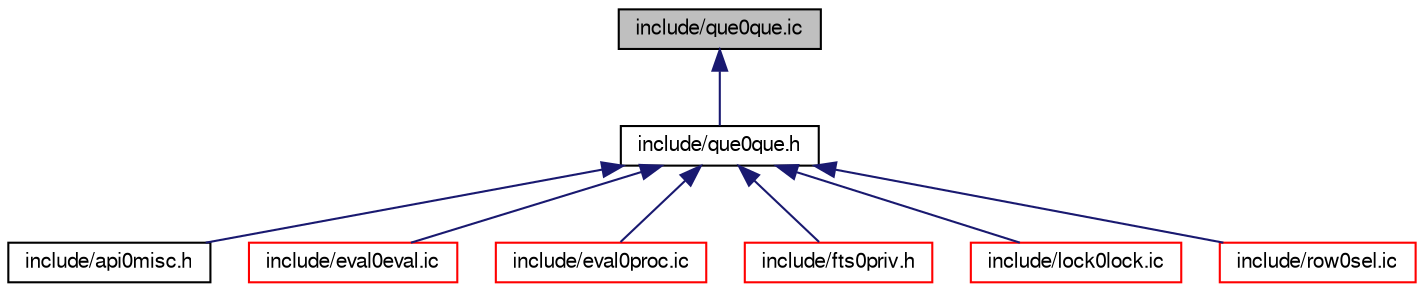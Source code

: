 digraph "include/que0que.ic"
{
  bgcolor="transparent";
  edge [fontname="FreeSans",fontsize="10",labelfontname="FreeSans",labelfontsize="10"];
  node [fontname="FreeSans",fontsize="10",shape=record];
  Node1 [label="include/que0que.ic",height=0.2,width=0.4,color="black", fillcolor="grey75", style="filled" fontcolor="black"];
  Node1 -> Node2 [dir="back",color="midnightblue",fontsize="10",style="solid",fontname="FreeSans"];
  Node2 [label="include/que0que.h",height=0.2,width=0.4,color="black",URL="$que0que_8h.html"];
  Node2 -> Node3 [dir="back",color="midnightblue",fontsize="10",style="solid",fontname="FreeSans"];
  Node3 [label="include/api0misc.h",height=0.2,width=0.4,color="black",URL="$api0misc_8h.html"];
  Node2 -> Node4 [dir="back",color="midnightblue",fontsize="10",style="solid",fontname="FreeSans"];
  Node4 [label="include/eval0eval.ic",height=0.2,width=0.4,color="red",URL="$eval0eval_8ic.html"];
  Node2 -> Node5 [dir="back",color="midnightblue",fontsize="10",style="solid",fontname="FreeSans"];
  Node5 [label="include/eval0proc.ic",height=0.2,width=0.4,color="red",URL="$eval0proc_8ic.html"];
  Node2 -> Node6 [dir="back",color="midnightblue",fontsize="10",style="solid",fontname="FreeSans"];
  Node6 [label="include/fts0priv.h",height=0.2,width=0.4,color="red",URL="$fts0priv_8h.html"];
  Node2 -> Node7 [dir="back",color="midnightblue",fontsize="10",style="solid",fontname="FreeSans"];
  Node7 [label="include/lock0lock.ic",height=0.2,width=0.4,color="red",URL="$lock0lock_8ic.html"];
  Node2 -> Node8 [dir="back",color="midnightblue",fontsize="10",style="solid",fontname="FreeSans"];
  Node8 [label="include/row0sel.ic",height=0.2,width=0.4,color="red",URL="$row0sel_8ic.html"];
}
